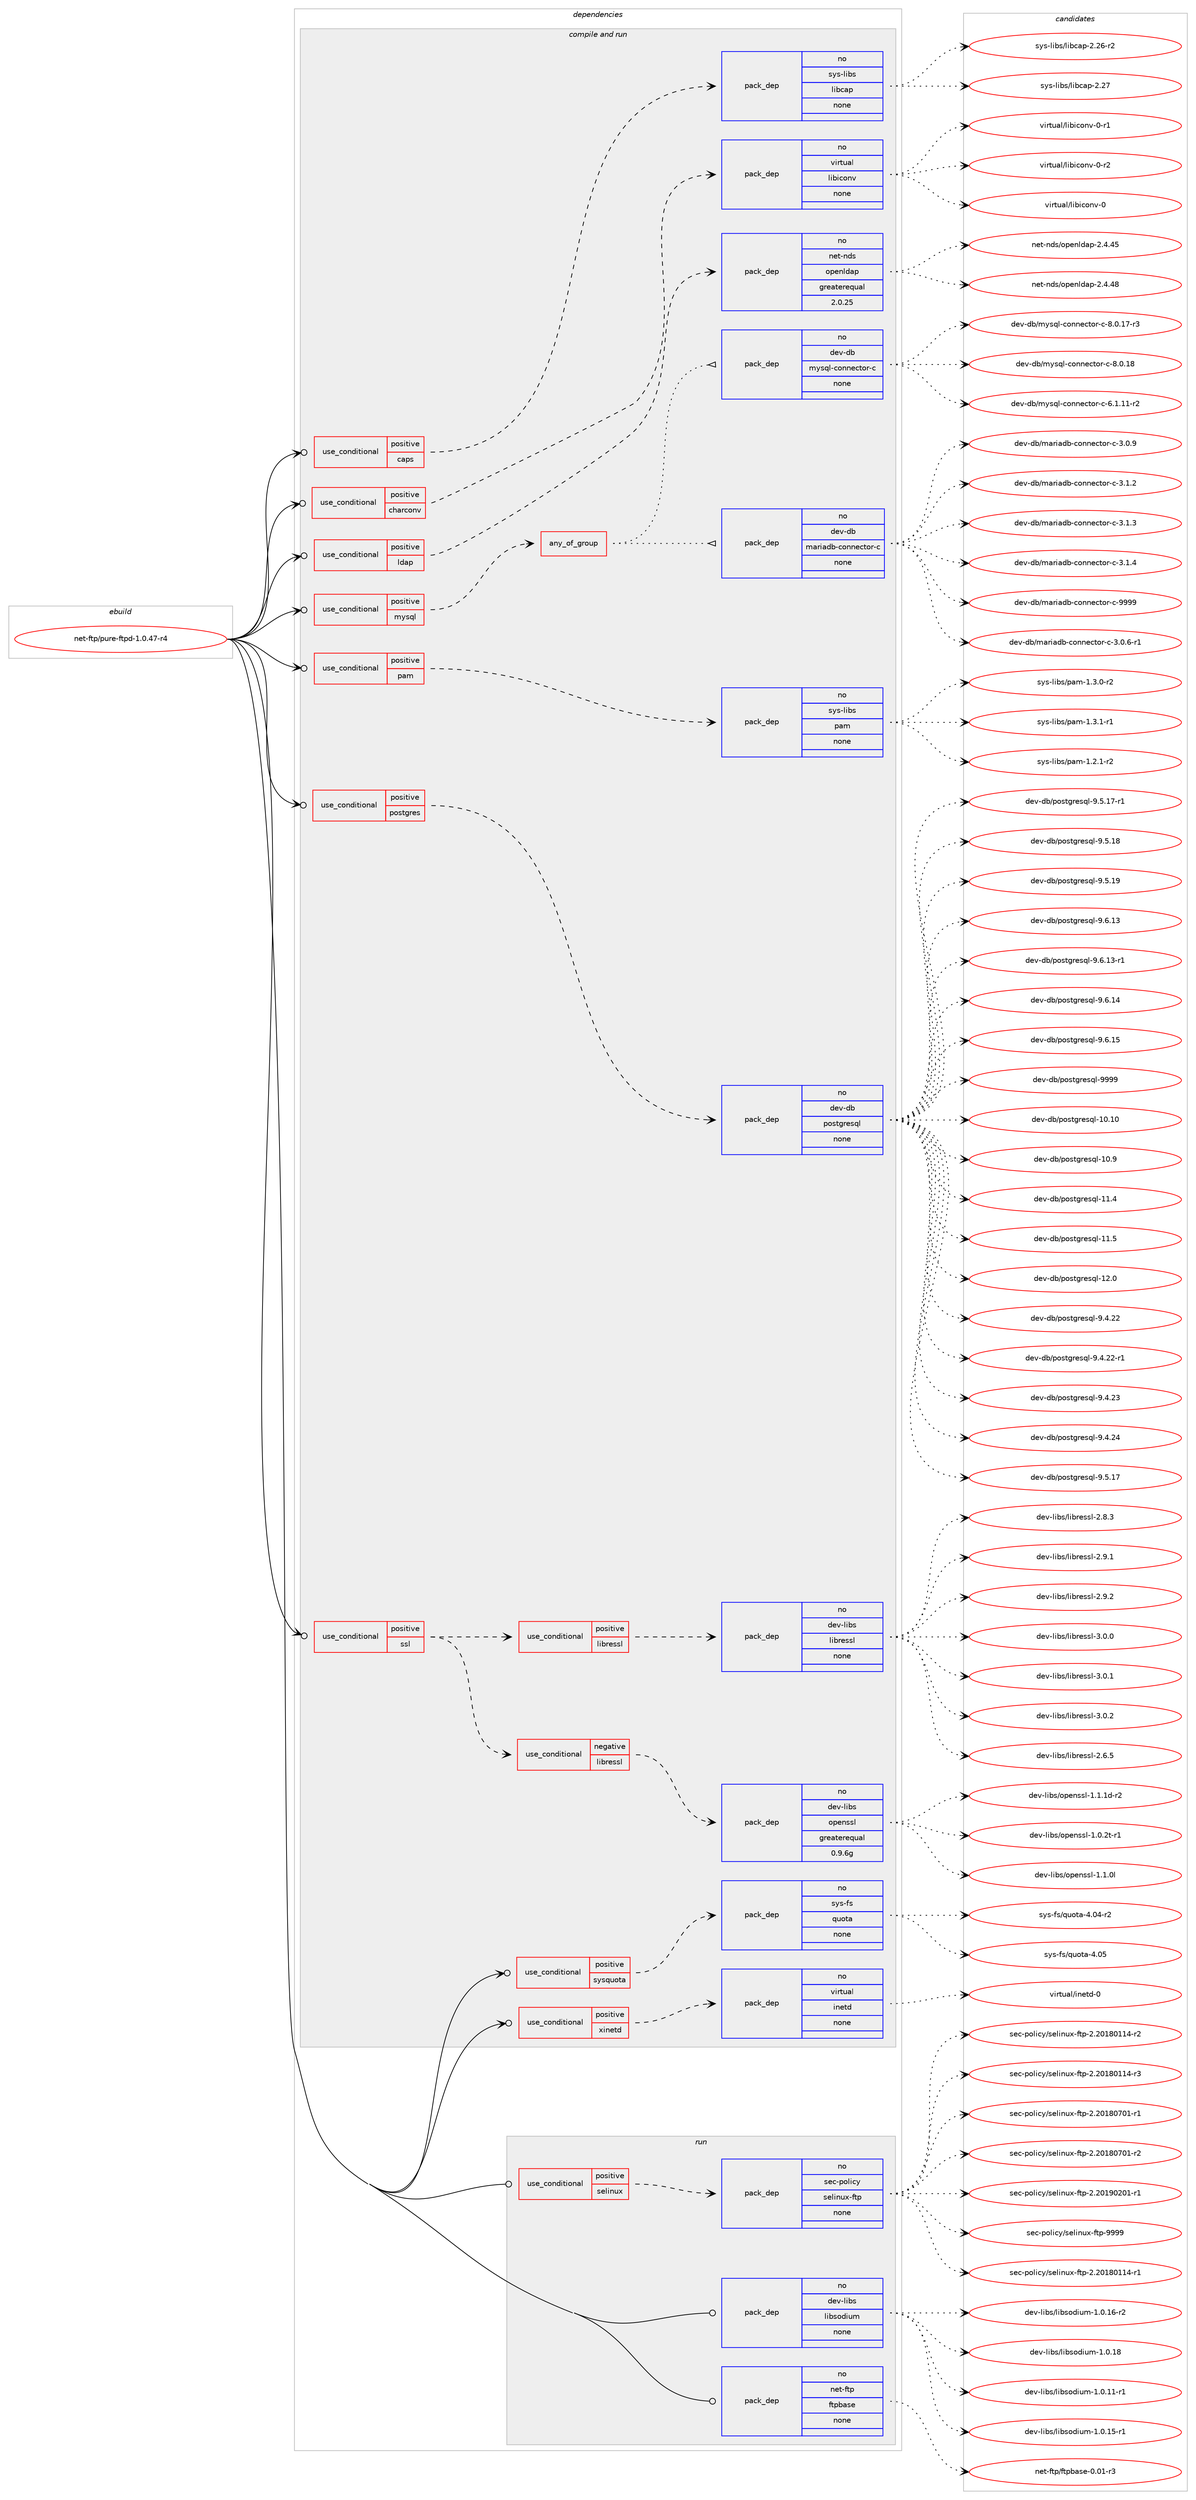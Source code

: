 digraph prolog {

# *************
# Graph options
# *************

newrank=true;
concentrate=true;
compound=true;
graph [rankdir=LR,fontname=Helvetica,fontsize=10,ranksep=1.5];#, ranksep=2.5, nodesep=0.2];
edge  [arrowhead=vee];
node  [fontname=Helvetica,fontsize=10];

# **********
# The ebuild
# **********

subgraph cluster_leftcol {
color=gray;
rank=same;
label=<<i>ebuild</i>>;
id [label="net-ftp/pure-ftpd-1.0.47-r4", color=red, width=4, href="../net-ftp/pure-ftpd-1.0.47-r4.svg"];
}

# ****************
# The dependencies
# ****************

subgraph cluster_midcol {
color=gray;
label=<<i>dependencies</i>>;
subgraph cluster_compile {
fillcolor="#eeeeee";
style=filled;
label=<<i>compile</i>>;
}
subgraph cluster_compileandrun {
fillcolor="#eeeeee";
style=filled;
label=<<i>compile and run</i>>;
subgraph cond200156 {
dependency821512 [label=<<TABLE BORDER="0" CELLBORDER="1" CELLSPACING="0" CELLPADDING="4"><TR><TD ROWSPAN="3" CELLPADDING="10">use_conditional</TD></TR><TR><TD>positive</TD></TR><TR><TD>caps</TD></TR></TABLE>>, shape=none, color=red];
subgraph pack606980 {
dependency821513 [label=<<TABLE BORDER="0" CELLBORDER="1" CELLSPACING="0" CELLPADDING="4" WIDTH="220"><TR><TD ROWSPAN="6" CELLPADDING="30">pack_dep</TD></TR><TR><TD WIDTH="110">no</TD></TR><TR><TD>sys-libs</TD></TR><TR><TD>libcap</TD></TR><TR><TD>none</TD></TR><TR><TD></TD></TR></TABLE>>, shape=none, color=blue];
}
dependency821512:e -> dependency821513:w [weight=20,style="dashed",arrowhead="vee"];
}
id:e -> dependency821512:w [weight=20,style="solid",arrowhead="odotvee"];
subgraph cond200157 {
dependency821514 [label=<<TABLE BORDER="0" CELLBORDER="1" CELLSPACING="0" CELLPADDING="4"><TR><TD ROWSPAN="3" CELLPADDING="10">use_conditional</TD></TR><TR><TD>positive</TD></TR><TR><TD>charconv</TD></TR></TABLE>>, shape=none, color=red];
subgraph pack606981 {
dependency821515 [label=<<TABLE BORDER="0" CELLBORDER="1" CELLSPACING="0" CELLPADDING="4" WIDTH="220"><TR><TD ROWSPAN="6" CELLPADDING="30">pack_dep</TD></TR><TR><TD WIDTH="110">no</TD></TR><TR><TD>virtual</TD></TR><TR><TD>libiconv</TD></TR><TR><TD>none</TD></TR><TR><TD></TD></TR></TABLE>>, shape=none, color=blue];
}
dependency821514:e -> dependency821515:w [weight=20,style="dashed",arrowhead="vee"];
}
id:e -> dependency821514:w [weight=20,style="solid",arrowhead="odotvee"];
subgraph cond200158 {
dependency821516 [label=<<TABLE BORDER="0" CELLBORDER="1" CELLSPACING="0" CELLPADDING="4"><TR><TD ROWSPAN="3" CELLPADDING="10">use_conditional</TD></TR><TR><TD>positive</TD></TR><TR><TD>ldap</TD></TR></TABLE>>, shape=none, color=red];
subgraph pack606982 {
dependency821517 [label=<<TABLE BORDER="0" CELLBORDER="1" CELLSPACING="0" CELLPADDING="4" WIDTH="220"><TR><TD ROWSPAN="6" CELLPADDING="30">pack_dep</TD></TR><TR><TD WIDTH="110">no</TD></TR><TR><TD>net-nds</TD></TR><TR><TD>openldap</TD></TR><TR><TD>greaterequal</TD></TR><TR><TD>2.0.25</TD></TR></TABLE>>, shape=none, color=blue];
}
dependency821516:e -> dependency821517:w [weight=20,style="dashed",arrowhead="vee"];
}
id:e -> dependency821516:w [weight=20,style="solid",arrowhead="odotvee"];
subgraph cond200159 {
dependency821518 [label=<<TABLE BORDER="0" CELLBORDER="1" CELLSPACING="0" CELLPADDING="4"><TR><TD ROWSPAN="3" CELLPADDING="10">use_conditional</TD></TR><TR><TD>positive</TD></TR><TR><TD>mysql</TD></TR></TABLE>>, shape=none, color=red];
subgraph any13925 {
dependency821519 [label=<<TABLE BORDER="0" CELLBORDER="1" CELLSPACING="0" CELLPADDING="4"><TR><TD CELLPADDING="10">any_of_group</TD></TR></TABLE>>, shape=none, color=red];subgraph pack606983 {
dependency821520 [label=<<TABLE BORDER="0" CELLBORDER="1" CELLSPACING="0" CELLPADDING="4" WIDTH="220"><TR><TD ROWSPAN="6" CELLPADDING="30">pack_dep</TD></TR><TR><TD WIDTH="110">no</TD></TR><TR><TD>dev-db</TD></TR><TR><TD>mariadb-connector-c</TD></TR><TR><TD>none</TD></TR><TR><TD></TD></TR></TABLE>>, shape=none, color=blue];
}
dependency821519:e -> dependency821520:w [weight=20,style="dotted",arrowhead="oinv"];
subgraph pack606984 {
dependency821521 [label=<<TABLE BORDER="0" CELLBORDER="1" CELLSPACING="0" CELLPADDING="4" WIDTH="220"><TR><TD ROWSPAN="6" CELLPADDING="30">pack_dep</TD></TR><TR><TD WIDTH="110">no</TD></TR><TR><TD>dev-db</TD></TR><TR><TD>mysql-connector-c</TD></TR><TR><TD>none</TD></TR><TR><TD></TD></TR></TABLE>>, shape=none, color=blue];
}
dependency821519:e -> dependency821521:w [weight=20,style="dotted",arrowhead="oinv"];
}
dependency821518:e -> dependency821519:w [weight=20,style="dashed",arrowhead="vee"];
}
id:e -> dependency821518:w [weight=20,style="solid",arrowhead="odotvee"];
subgraph cond200160 {
dependency821522 [label=<<TABLE BORDER="0" CELLBORDER="1" CELLSPACING="0" CELLPADDING="4"><TR><TD ROWSPAN="3" CELLPADDING="10">use_conditional</TD></TR><TR><TD>positive</TD></TR><TR><TD>pam</TD></TR></TABLE>>, shape=none, color=red];
subgraph pack606985 {
dependency821523 [label=<<TABLE BORDER="0" CELLBORDER="1" CELLSPACING="0" CELLPADDING="4" WIDTH="220"><TR><TD ROWSPAN="6" CELLPADDING="30">pack_dep</TD></TR><TR><TD WIDTH="110">no</TD></TR><TR><TD>sys-libs</TD></TR><TR><TD>pam</TD></TR><TR><TD>none</TD></TR><TR><TD></TD></TR></TABLE>>, shape=none, color=blue];
}
dependency821522:e -> dependency821523:w [weight=20,style="dashed",arrowhead="vee"];
}
id:e -> dependency821522:w [weight=20,style="solid",arrowhead="odotvee"];
subgraph cond200161 {
dependency821524 [label=<<TABLE BORDER="0" CELLBORDER="1" CELLSPACING="0" CELLPADDING="4"><TR><TD ROWSPAN="3" CELLPADDING="10">use_conditional</TD></TR><TR><TD>positive</TD></TR><TR><TD>postgres</TD></TR></TABLE>>, shape=none, color=red];
subgraph pack606986 {
dependency821525 [label=<<TABLE BORDER="0" CELLBORDER="1" CELLSPACING="0" CELLPADDING="4" WIDTH="220"><TR><TD ROWSPAN="6" CELLPADDING="30">pack_dep</TD></TR><TR><TD WIDTH="110">no</TD></TR><TR><TD>dev-db</TD></TR><TR><TD>postgresql</TD></TR><TR><TD>none</TD></TR><TR><TD></TD></TR></TABLE>>, shape=none, color=blue];
}
dependency821524:e -> dependency821525:w [weight=20,style="dashed",arrowhead="vee"];
}
id:e -> dependency821524:w [weight=20,style="solid",arrowhead="odotvee"];
subgraph cond200162 {
dependency821526 [label=<<TABLE BORDER="0" CELLBORDER="1" CELLSPACING="0" CELLPADDING="4"><TR><TD ROWSPAN="3" CELLPADDING="10">use_conditional</TD></TR><TR><TD>positive</TD></TR><TR><TD>ssl</TD></TR></TABLE>>, shape=none, color=red];
subgraph cond200163 {
dependency821527 [label=<<TABLE BORDER="0" CELLBORDER="1" CELLSPACING="0" CELLPADDING="4"><TR><TD ROWSPAN="3" CELLPADDING="10">use_conditional</TD></TR><TR><TD>negative</TD></TR><TR><TD>libressl</TD></TR></TABLE>>, shape=none, color=red];
subgraph pack606987 {
dependency821528 [label=<<TABLE BORDER="0" CELLBORDER="1" CELLSPACING="0" CELLPADDING="4" WIDTH="220"><TR><TD ROWSPAN="6" CELLPADDING="30">pack_dep</TD></TR><TR><TD WIDTH="110">no</TD></TR><TR><TD>dev-libs</TD></TR><TR><TD>openssl</TD></TR><TR><TD>greaterequal</TD></TR><TR><TD>0.9.6g</TD></TR></TABLE>>, shape=none, color=blue];
}
dependency821527:e -> dependency821528:w [weight=20,style="dashed",arrowhead="vee"];
}
dependency821526:e -> dependency821527:w [weight=20,style="dashed",arrowhead="vee"];
subgraph cond200164 {
dependency821529 [label=<<TABLE BORDER="0" CELLBORDER="1" CELLSPACING="0" CELLPADDING="4"><TR><TD ROWSPAN="3" CELLPADDING="10">use_conditional</TD></TR><TR><TD>positive</TD></TR><TR><TD>libressl</TD></TR></TABLE>>, shape=none, color=red];
subgraph pack606988 {
dependency821530 [label=<<TABLE BORDER="0" CELLBORDER="1" CELLSPACING="0" CELLPADDING="4" WIDTH="220"><TR><TD ROWSPAN="6" CELLPADDING="30">pack_dep</TD></TR><TR><TD WIDTH="110">no</TD></TR><TR><TD>dev-libs</TD></TR><TR><TD>libressl</TD></TR><TR><TD>none</TD></TR><TR><TD></TD></TR></TABLE>>, shape=none, color=blue];
}
dependency821529:e -> dependency821530:w [weight=20,style="dashed",arrowhead="vee"];
}
dependency821526:e -> dependency821529:w [weight=20,style="dashed",arrowhead="vee"];
}
id:e -> dependency821526:w [weight=20,style="solid",arrowhead="odotvee"];
subgraph cond200165 {
dependency821531 [label=<<TABLE BORDER="0" CELLBORDER="1" CELLSPACING="0" CELLPADDING="4"><TR><TD ROWSPAN="3" CELLPADDING="10">use_conditional</TD></TR><TR><TD>positive</TD></TR><TR><TD>sysquota</TD></TR></TABLE>>, shape=none, color=red];
subgraph pack606989 {
dependency821532 [label=<<TABLE BORDER="0" CELLBORDER="1" CELLSPACING="0" CELLPADDING="4" WIDTH="220"><TR><TD ROWSPAN="6" CELLPADDING="30">pack_dep</TD></TR><TR><TD WIDTH="110">no</TD></TR><TR><TD>sys-fs</TD></TR><TR><TD>quota</TD></TR><TR><TD>none</TD></TR><TR><TD></TD></TR></TABLE>>, shape=none, color=blue];
}
dependency821531:e -> dependency821532:w [weight=20,style="dashed",arrowhead="vee"];
}
id:e -> dependency821531:w [weight=20,style="solid",arrowhead="odotvee"];
subgraph cond200166 {
dependency821533 [label=<<TABLE BORDER="0" CELLBORDER="1" CELLSPACING="0" CELLPADDING="4"><TR><TD ROWSPAN="3" CELLPADDING="10">use_conditional</TD></TR><TR><TD>positive</TD></TR><TR><TD>xinetd</TD></TR></TABLE>>, shape=none, color=red];
subgraph pack606990 {
dependency821534 [label=<<TABLE BORDER="0" CELLBORDER="1" CELLSPACING="0" CELLPADDING="4" WIDTH="220"><TR><TD ROWSPAN="6" CELLPADDING="30">pack_dep</TD></TR><TR><TD WIDTH="110">no</TD></TR><TR><TD>virtual</TD></TR><TR><TD>inetd</TD></TR><TR><TD>none</TD></TR><TR><TD></TD></TR></TABLE>>, shape=none, color=blue];
}
dependency821533:e -> dependency821534:w [weight=20,style="dashed",arrowhead="vee"];
}
id:e -> dependency821533:w [weight=20,style="solid",arrowhead="odotvee"];
}
subgraph cluster_run {
fillcolor="#eeeeee";
style=filled;
label=<<i>run</i>>;
subgraph cond200167 {
dependency821535 [label=<<TABLE BORDER="0" CELLBORDER="1" CELLSPACING="0" CELLPADDING="4"><TR><TD ROWSPAN="3" CELLPADDING="10">use_conditional</TD></TR><TR><TD>positive</TD></TR><TR><TD>selinux</TD></TR></TABLE>>, shape=none, color=red];
subgraph pack606991 {
dependency821536 [label=<<TABLE BORDER="0" CELLBORDER="1" CELLSPACING="0" CELLPADDING="4" WIDTH="220"><TR><TD ROWSPAN="6" CELLPADDING="30">pack_dep</TD></TR><TR><TD WIDTH="110">no</TD></TR><TR><TD>sec-policy</TD></TR><TR><TD>selinux-ftp</TD></TR><TR><TD>none</TD></TR><TR><TD></TD></TR></TABLE>>, shape=none, color=blue];
}
dependency821535:e -> dependency821536:w [weight=20,style="dashed",arrowhead="vee"];
}
id:e -> dependency821535:w [weight=20,style="solid",arrowhead="odot"];
subgraph pack606992 {
dependency821537 [label=<<TABLE BORDER="0" CELLBORDER="1" CELLSPACING="0" CELLPADDING="4" WIDTH="220"><TR><TD ROWSPAN="6" CELLPADDING="30">pack_dep</TD></TR><TR><TD WIDTH="110">no</TD></TR><TR><TD>dev-libs</TD></TR><TR><TD>libsodium</TD></TR><TR><TD>none</TD></TR><TR><TD></TD></TR></TABLE>>, shape=none, color=blue];
}
id:e -> dependency821537:w [weight=20,style="solid",arrowhead="odot"];
subgraph pack606993 {
dependency821538 [label=<<TABLE BORDER="0" CELLBORDER="1" CELLSPACING="0" CELLPADDING="4" WIDTH="220"><TR><TD ROWSPAN="6" CELLPADDING="30">pack_dep</TD></TR><TR><TD WIDTH="110">no</TD></TR><TR><TD>net-ftp</TD></TR><TR><TD>ftpbase</TD></TR><TR><TD>none</TD></TR><TR><TD></TD></TR></TABLE>>, shape=none, color=blue];
}
id:e -> dependency821538:w [weight=20,style="solid",arrowhead="odot"];
}
}

# **************
# The candidates
# **************

subgraph cluster_choices {
rank=same;
color=gray;
label=<<i>candidates</i>>;

subgraph choice606980 {
color=black;
nodesep=1;
choice11512111545108105981154710810598999711245504650544511450 [label="sys-libs/libcap-2.26-r2", color=red, width=4,href="../sys-libs/libcap-2.26-r2.svg"];
choice1151211154510810598115471081059899971124550465055 [label="sys-libs/libcap-2.27", color=red, width=4,href="../sys-libs/libcap-2.27.svg"];
dependency821513:e -> choice11512111545108105981154710810598999711245504650544511450:w [style=dotted,weight="100"];
dependency821513:e -> choice1151211154510810598115471081059899971124550465055:w [style=dotted,weight="100"];
}
subgraph choice606981 {
color=black;
nodesep=1;
choice118105114116117971084710810598105991111101184548 [label="virtual/libiconv-0", color=red, width=4,href="../virtual/libiconv-0.svg"];
choice1181051141161179710847108105981059911111011845484511449 [label="virtual/libiconv-0-r1", color=red, width=4,href="../virtual/libiconv-0-r1.svg"];
choice1181051141161179710847108105981059911111011845484511450 [label="virtual/libiconv-0-r2", color=red, width=4,href="../virtual/libiconv-0-r2.svg"];
dependency821515:e -> choice118105114116117971084710810598105991111101184548:w [style=dotted,weight="100"];
dependency821515:e -> choice1181051141161179710847108105981059911111011845484511449:w [style=dotted,weight="100"];
dependency821515:e -> choice1181051141161179710847108105981059911111011845484511450:w [style=dotted,weight="100"];
}
subgraph choice606982 {
color=black;
nodesep=1;
choice11010111645110100115471111121011101081009711245504652465253 [label="net-nds/openldap-2.4.45", color=red, width=4,href="../net-nds/openldap-2.4.45.svg"];
choice11010111645110100115471111121011101081009711245504652465256 [label="net-nds/openldap-2.4.48", color=red, width=4,href="../net-nds/openldap-2.4.48.svg"];
dependency821517:e -> choice11010111645110100115471111121011101081009711245504652465253:w [style=dotted,weight="100"];
dependency821517:e -> choice11010111645110100115471111121011101081009711245504652465256:w [style=dotted,weight="100"];
}
subgraph choice606983 {
color=black;
nodesep=1;
choice10010111845100984710997114105971009845991111101101019911611111445994551464846544511449 [label="dev-db/mariadb-connector-c-3.0.6-r1", color=red, width=4,href="../dev-db/mariadb-connector-c-3.0.6-r1.svg"];
choice1001011184510098471099711410597100984599111110110101991161111144599455146484657 [label="dev-db/mariadb-connector-c-3.0.9", color=red, width=4,href="../dev-db/mariadb-connector-c-3.0.9.svg"];
choice1001011184510098471099711410597100984599111110110101991161111144599455146494650 [label="dev-db/mariadb-connector-c-3.1.2", color=red, width=4,href="../dev-db/mariadb-connector-c-3.1.2.svg"];
choice1001011184510098471099711410597100984599111110110101991161111144599455146494651 [label="dev-db/mariadb-connector-c-3.1.3", color=red, width=4,href="../dev-db/mariadb-connector-c-3.1.3.svg"];
choice1001011184510098471099711410597100984599111110110101991161111144599455146494652 [label="dev-db/mariadb-connector-c-3.1.4", color=red, width=4,href="../dev-db/mariadb-connector-c-3.1.4.svg"];
choice10010111845100984710997114105971009845991111101101019911611111445994557575757 [label="dev-db/mariadb-connector-c-9999", color=red, width=4,href="../dev-db/mariadb-connector-c-9999.svg"];
dependency821520:e -> choice10010111845100984710997114105971009845991111101101019911611111445994551464846544511449:w [style=dotted,weight="100"];
dependency821520:e -> choice1001011184510098471099711410597100984599111110110101991161111144599455146484657:w [style=dotted,weight="100"];
dependency821520:e -> choice1001011184510098471099711410597100984599111110110101991161111144599455146494650:w [style=dotted,weight="100"];
dependency821520:e -> choice1001011184510098471099711410597100984599111110110101991161111144599455146494651:w [style=dotted,weight="100"];
dependency821520:e -> choice1001011184510098471099711410597100984599111110110101991161111144599455146494652:w [style=dotted,weight="100"];
dependency821520:e -> choice10010111845100984710997114105971009845991111101101019911611111445994557575757:w [style=dotted,weight="100"];
}
subgraph choice606984 {
color=black;
nodesep=1;
choice1001011184510098471091211151131084599111110110101991161111144599455446494649494511450 [label="dev-db/mysql-connector-c-6.1.11-r2", color=red, width=4,href="../dev-db/mysql-connector-c-6.1.11-r2.svg"];
choice1001011184510098471091211151131084599111110110101991161111144599455646484649554511451 [label="dev-db/mysql-connector-c-8.0.17-r3", color=red, width=4,href="../dev-db/mysql-connector-c-8.0.17-r3.svg"];
choice100101118451009847109121115113108459911111011010199116111114459945564648464956 [label="dev-db/mysql-connector-c-8.0.18", color=red, width=4,href="../dev-db/mysql-connector-c-8.0.18.svg"];
dependency821521:e -> choice1001011184510098471091211151131084599111110110101991161111144599455446494649494511450:w [style=dotted,weight="100"];
dependency821521:e -> choice1001011184510098471091211151131084599111110110101991161111144599455646484649554511451:w [style=dotted,weight="100"];
dependency821521:e -> choice100101118451009847109121115113108459911111011010199116111114459945564648464956:w [style=dotted,weight="100"];
}
subgraph choice606985 {
color=black;
nodesep=1;
choice115121115451081059811547112971094549465046494511450 [label="sys-libs/pam-1.2.1-r2", color=red, width=4,href="../sys-libs/pam-1.2.1-r2.svg"];
choice115121115451081059811547112971094549465146484511450 [label="sys-libs/pam-1.3.0-r2", color=red, width=4,href="../sys-libs/pam-1.3.0-r2.svg"];
choice115121115451081059811547112971094549465146494511449 [label="sys-libs/pam-1.3.1-r1", color=red, width=4,href="../sys-libs/pam-1.3.1-r1.svg"];
dependency821523:e -> choice115121115451081059811547112971094549465046494511450:w [style=dotted,weight="100"];
dependency821523:e -> choice115121115451081059811547112971094549465146484511450:w [style=dotted,weight="100"];
dependency821523:e -> choice115121115451081059811547112971094549465146494511449:w [style=dotted,weight="100"];
}
subgraph choice606986 {
color=black;
nodesep=1;
choice100101118451009847112111115116103114101115113108454948464948 [label="dev-db/postgresql-10.10", color=red, width=4,href="../dev-db/postgresql-10.10.svg"];
choice1001011184510098471121111151161031141011151131084549484657 [label="dev-db/postgresql-10.9", color=red, width=4,href="../dev-db/postgresql-10.9.svg"];
choice1001011184510098471121111151161031141011151131084549494652 [label="dev-db/postgresql-11.4", color=red, width=4,href="../dev-db/postgresql-11.4.svg"];
choice1001011184510098471121111151161031141011151131084549494653 [label="dev-db/postgresql-11.5", color=red, width=4,href="../dev-db/postgresql-11.5.svg"];
choice1001011184510098471121111151161031141011151131084549504648 [label="dev-db/postgresql-12.0", color=red, width=4,href="../dev-db/postgresql-12.0.svg"];
choice10010111845100984711211111511610311410111511310845574652465050 [label="dev-db/postgresql-9.4.22", color=red, width=4,href="../dev-db/postgresql-9.4.22.svg"];
choice100101118451009847112111115116103114101115113108455746524650504511449 [label="dev-db/postgresql-9.4.22-r1", color=red, width=4,href="../dev-db/postgresql-9.4.22-r1.svg"];
choice10010111845100984711211111511610311410111511310845574652465051 [label="dev-db/postgresql-9.4.23", color=red, width=4,href="../dev-db/postgresql-9.4.23.svg"];
choice10010111845100984711211111511610311410111511310845574652465052 [label="dev-db/postgresql-9.4.24", color=red, width=4,href="../dev-db/postgresql-9.4.24.svg"];
choice10010111845100984711211111511610311410111511310845574653464955 [label="dev-db/postgresql-9.5.17", color=red, width=4,href="../dev-db/postgresql-9.5.17.svg"];
choice100101118451009847112111115116103114101115113108455746534649554511449 [label="dev-db/postgresql-9.5.17-r1", color=red, width=4,href="../dev-db/postgresql-9.5.17-r1.svg"];
choice10010111845100984711211111511610311410111511310845574653464956 [label="dev-db/postgresql-9.5.18", color=red, width=4,href="../dev-db/postgresql-9.5.18.svg"];
choice10010111845100984711211111511610311410111511310845574653464957 [label="dev-db/postgresql-9.5.19", color=red, width=4,href="../dev-db/postgresql-9.5.19.svg"];
choice10010111845100984711211111511610311410111511310845574654464951 [label="dev-db/postgresql-9.6.13", color=red, width=4,href="../dev-db/postgresql-9.6.13.svg"];
choice100101118451009847112111115116103114101115113108455746544649514511449 [label="dev-db/postgresql-9.6.13-r1", color=red, width=4,href="../dev-db/postgresql-9.6.13-r1.svg"];
choice10010111845100984711211111511610311410111511310845574654464952 [label="dev-db/postgresql-9.6.14", color=red, width=4,href="../dev-db/postgresql-9.6.14.svg"];
choice10010111845100984711211111511610311410111511310845574654464953 [label="dev-db/postgresql-9.6.15", color=red, width=4,href="../dev-db/postgresql-9.6.15.svg"];
choice1001011184510098471121111151161031141011151131084557575757 [label="dev-db/postgresql-9999", color=red, width=4,href="../dev-db/postgresql-9999.svg"];
dependency821525:e -> choice100101118451009847112111115116103114101115113108454948464948:w [style=dotted,weight="100"];
dependency821525:e -> choice1001011184510098471121111151161031141011151131084549484657:w [style=dotted,weight="100"];
dependency821525:e -> choice1001011184510098471121111151161031141011151131084549494652:w [style=dotted,weight="100"];
dependency821525:e -> choice1001011184510098471121111151161031141011151131084549494653:w [style=dotted,weight="100"];
dependency821525:e -> choice1001011184510098471121111151161031141011151131084549504648:w [style=dotted,weight="100"];
dependency821525:e -> choice10010111845100984711211111511610311410111511310845574652465050:w [style=dotted,weight="100"];
dependency821525:e -> choice100101118451009847112111115116103114101115113108455746524650504511449:w [style=dotted,weight="100"];
dependency821525:e -> choice10010111845100984711211111511610311410111511310845574652465051:w [style=dotted,weight="100"];
dependency821525:e -> choice10010111845100984711211111511610311410111511310845574652465052:w [style=dotted,weight="100"];
dependency821525:e -> choice10010111845100984711211111511610311410111511310845574653464955:w [style=dotted,weight="100"];
dependency821525:e -> choice100101118451009847112111115116103114101115113108455746534649554511449:w [style=dotted,weight="100"];
dependency821525:e -> choice10010111845100984711211111511610311410111511310845574653464956:w [style=dotted,weight="100"];
dependency821525:e -> choice10010111845100984711211111511610311410111511310845574653464957:w [style=dotted,weight="100"];
dependency821525:e -> choice10010111845100984711211111511610311410111511310845574654464951:w [style=dotted,weight="100"];
dependency821525:e -> choice100101118451009847112111115116103114101115113108455746544649514511449:w [style=dotted,weight="100"];
dependency821525:e -> choice10010111845100984711211111511610311410111511310845574654464952:w [style=dotted,weight="100"];
dependency821525:e -> choice10010111845100984711211111511610311410111511310845574654464953:w [style=dotted,weight="100"];
dependency821525:e -> choice1001011184510098471121111151161031141011151131084557575757:w [style=dotted,weight="100"];
}
subgraph choice606987 {
color=black;
nodesep=1;
choice1001011184510810598115471111121011101151151084549464846501164511449 [label="dev-libs/openssl-1.0.2t-r1", color=red, width=4,href="../dev-libs/openssl-1.0.2t-r1.svg"];
choice100101118451081059811547111112101110115115108454946494648108 [label="dev-libs/openssl-1.1.0l", color=red, width=4,href="../dev-libs/openssl-1.1.0l.svg"];
choice1001011184510810598115471111121011101151151084549464946491004511450 [label="dev-libs/openssl-1.1.1d-r2", color=red, width=4,href="../dev-libs/openssl-1.1.1d-r2.svg"];
dependency821528:e -> choice1001011184510810598115471111121011101151151084549464846501164511449:w [style=dotted,weight="100"];
dependency821528:e -> choice100101118451081059811547111112101110115115108454946494648108:w [style=dotted,weight="100"];
dependency821528:e -> choice1001011184510810598115471111121011101151151084549464946491004511450:w [style=dotted,weight="100"];
}
subgraph choice606988 {
color=black;
nodesep=1;
choice10010111845108105981154710810598114101115115108455046544653 [label="dev-libs/libressl-2.6.5", color=red, width=4,href="../dev-libs/libressl-2.6.5.svg"];
choice10010111845108105981154710810598114101115115108455046564651 [label="dev-libs/libressl-2.8.3", color=red, width=4,href="../dev-libs/libressl-2.8.3.svg"];
choice10010111845108105981154710810598114101115115108455046574649 [label="dev-libs/libressl-2.9.1", color=red, width=4,href="../dev-libs/libressl-2.9.1.svg"];
choice10010111845108105981154710810598114101115115108455046574650 [label="dev-libs/libressl-2.9.2", color=red, width=4,href="../dev-libs/libressl-2.9.2.svg"];
choice10010111845108105981154710810598114101115115108455146484648 [label="dev-libs/libressl-3.0.0", color=red, width=4,href="../dev-libs/libressl-3.0.0.svg"];
choice10010111845108105981154710810598114101115115108455146484649 [label="dev-libs/libressl-3.0.1", color=red, width=4,href="../dev-libs/libressl-3.0.1.svg"];
choice10010111845108105981154710810598114101115115108455146484650 [label="dev-libs/libressl-3.0.2", color=red, width=4,href="../dev-libs/libressl-3.0.2.svg"];
dependency821530:e -> choice10010111845108105981154710810598114101115115108455046544653:w [style=dotted,weight="100"];
dependency821530:e -> choice10010111845108105981154710810598114101115115108455046564651:w [style=dotted,weight="100"];
dependency821530:e -> choice10010111845108105981154710810598114101115115108455046574649:w [style=dotted,weight="100"];
dependency821530:e -> choice10010111845108105981154710810598114101115115108455046574650:w [style=dotted,weight="100"];
dependency821530:e -> choice10010111845108105981154710810598114101115115108455146484648:w [style=dotted,weight="100"];
dependency821530:e -> choice10010111845108105981154710810598114101115115108455146484649:w [style=dotted,weight="100"];
dependency821530:e -> choice10010111845108105981154710810598114101115115108455146484650:w [style=dotted,weight="100"];
}
subgraph choice606989 {
color=black;
nodesep=1;
choice11512111545102115471131171111169745524648524511450 [label="sys-fs/quota-4.04-r2", color=red, width=4,href="../sys-fs/quota-4.04-r2.svg"];
choice1151211154510211547113117111116974552464853 [label="sys-fs/quota-4.05", color=red, width=4,href="../sys-fs/quota-4.05.svg"];
dependency821532:e -> choice11512111545102115471131171111169745524648524511450:w [style=dotted,weight="100"];
dependency821532:e -> choice1151211154510211547113117111116974552464853:w [style=dotted,weight="100"];
}
subgraph choice606990 {
color=black;
nodesep=1;
choice11810511411611797108471051101011161004548 [label="virtual/inetd-0", color=red, width=4,href="../virtual/inetd-0.svg"];
dependency821534:e -> choice11810511411611797108471051101011161004548:w [style=dotted,weight="100"];
}
subgraph choice606991 {
color=black;
nodesep=1;
choice115101994511211110810599121471151011081051101171204510211611245504650484956484949524511449 [label="sec-policy/selinux-ftp-2.20180114-r1", color=red, width=4,href="../sec-policy/selinux-ftp-2.20180114-r1.svg"];
choice115101994511211110810599121471151011081051101171204510211611245504650484956484949524511450 [label="sec-policy/selinux-ftp-2.20180114-r2", color=red, width=4,href="../sec-policy/selinux-ftp-2.20180114-r2.svg"];
choice115101994511211110810599121471151011081051101171204510211611245504650484956484949524511451 [label="sec-policy/selinux-ftp-2.20180114-r3", color=red, width=4,href="../sec-policy/selinux-ftp-2.20180114-r3.svg"];
choice115101994511211110810599121471151011081051101171204510211611245504650484956485548494511449 [label="sec-policy/selinux-ftp-2.20180701-r1", color=red, width=4,href="../sec-policy/selinux-ftp-2.20180701-r1.svg"];
choice115101994511211110810599121471151011081051101171204510211611245504650484956485548494511450 [label="sec-policy/selinux-ftp-2.20180701-r2", color=red, width=4,href="../sec-policy/selinux-ftp-2.20180701-r2.svg"];
choice115101994511211110810599121471151011081051101171204510211611245504650484957485048494511449 [label="sec-policy/selinux-ftp-2.20190201-r1", color=red, width=4,href="../sec-policy/selinux-ftp-2.20190201-r1.svg"];
choice11510199451121111081059912147115101108105110117120451021161124557575757 [label="sec-policy/selinux-ftp-9999", color=red, width=4,href="../sec-policy/selinux-ftp-9999.svg"];
dependency821536:e -> choice115101994511211110810599121471151011081051101171204510211611245504650484956484949524511449:w [style=dotted,weight="100"];
dependency821536:e -> choice115101994511211110810599121471151011081051101171204510211611245504650484956484949524511450:w [style=dotted,weight="100"];
dependency821536:e -> choice115101994511211110810599121471151011081051101171204510211611245504650484956484949524511451:w [style=dotted,weight="100"];
dependency821536:e -> choice115101994511211110810599121471151011081051101171204510211611245504650484956485548494511449:w [style=dotted,weight="100"];
dependency821536:e -> choice115101994511211110810599121471151011081051101171204510211611245504650484956485548494511450:w [style=dotted,weight="100"];
dependency821536:e -> choice115101994511211110810599121471151011081051101171204510211611245504650484957485048494511449:w [style=dotted,weight="100"];
dependency821536:e -> choice11510199451121111081059912147115101108105110117120451021161124557575757:w [style=dotted,weight="100"];
}
subgraph choice606992 {
color=black;
nodesep=1;
choice10010111845108105981154710810598115111100105117109454946484649494511449 [label="dev-libs/libsodium-1.0.11-r1", color=red, width=4,href="../dev-libs/libsodium-1.0.11-r1.svg"];
choice10010111845108105981154710810598115111100105117109454946484649534511449 [label="dev-libs/libsodium-1.0.15-r1", color=red, width=4,href="../dev-libs/libsodium-1.0.15-r1.svg"];
choice10010111845108105981154710810598115111100105117109454946484649544511450 [label="dev-libs/libsodium-1.0.16-r2", color=red, width=4,href="../dev-libs/libsodium-1.0.16-r2.svg"];
choice1001011184510810598115471081059811511110010511710945494648464956 [label="dev-libs/libsodium-1.0.18", color=red, width=4,href="../dev-libs/libsodium-1.0.18.svg"];
dependency821537:e -> choice10010111845108105981154710810598115111100105117109454946484649494511449:w [style=dotted,weight="100"];
dependency821537:e -> choice10010111845108105981154710810598115111100105117109454946484649534511449:w [style=dotted,weight="100"];
dependency821537:e -> choice10010111845108105981154710810598115111100105117109454946484649544511450:w [style=dotted,weight="100"];
dependency821537:e -> choice1001011184510810598115471081059811511110010511710945494648464956:w [style=dotted,weight="100"];
}
subgraph choice606993 {
color=black;
nodesep=1;
choice1101011164510211611247102116112989711510145484648494511451 [label="net-ftp/ftpbase-0.01-r3", color=red, width=4,href="../net-ftp/ftpbase-0.01-r3.svg"];
dependency821538:e -> choice1101011164510211611247102116112989711510145484648494511451:w [style=dotted,weight="100"];
}
}

}
